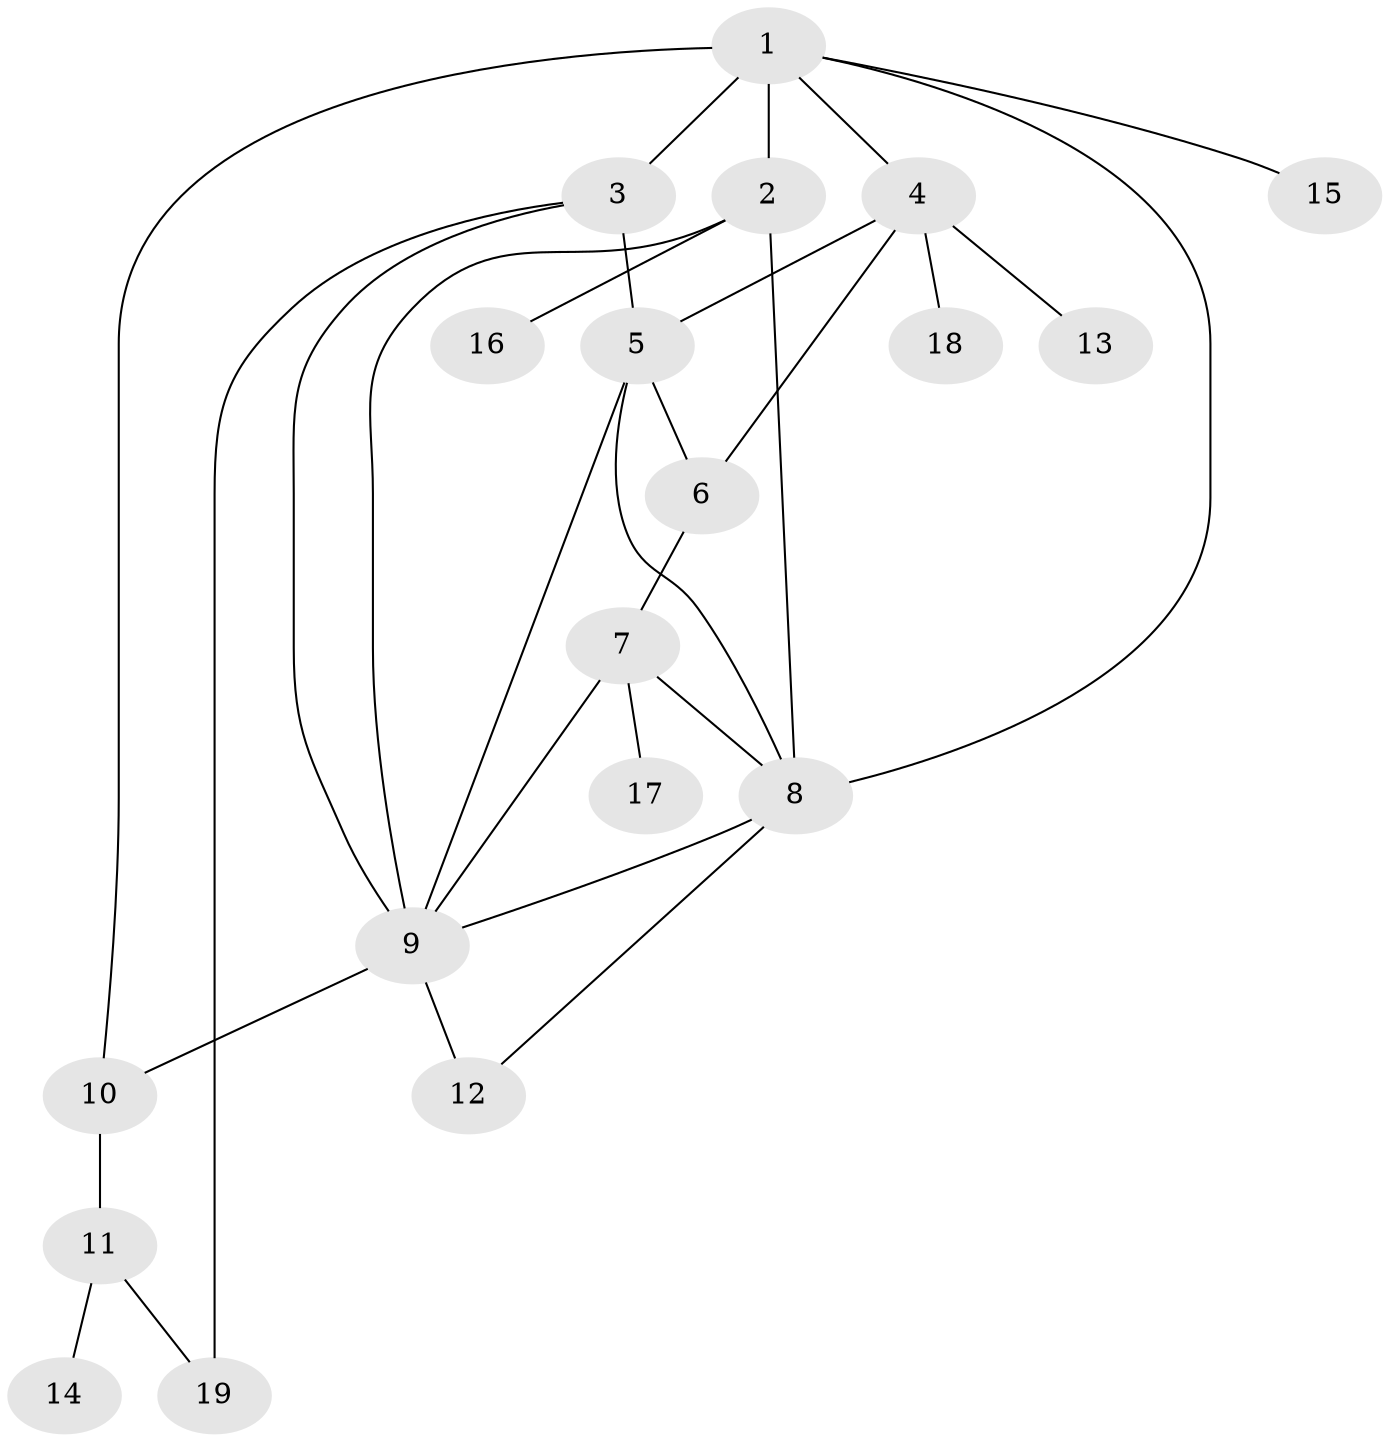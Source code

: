 // original degree distribution, {4: 0.08064516129032258, 3: 0.08064516129032258, 8: 0.03225806451612903, 5: 0.03225806451612903, 7: 0.03225806451612903, 10: 0.03225806451612903, 6: 0.03225806451612903, 2: 0.14516129032258066, 1: 0.532258064516129}
// Generated by graph-tools (version 1.1) at 2025/52/03/04/25 22:52:26]
// undirected, 19 vertices, 30 edges
graph export_dot {
  node [color=gray90,style=filled];
  1;
  2;
  3;
  4;
  5;
  6;
  7;
  8;
  9;
  10;
  11;
  12;
  13;
  14;
  15;
  16;
  17;
  18;
  19;
  1 -- 2 [weight=3.0];
  1 -- 3 [weight=2.0];
  1 -- 4 [weight=1.0];
  1 -- 8 [weight=2.0];
  1 -- 10 [weight=1.0];
  1 -- 15 [weight=1.0];
  2 -- 8 [weight=1.0];
  2 -- 9 [weight=1.0];
  2 -- 16 [weight=1.0];
  3 -- 5 [weight=3.0];
  3 -- 9 [weight=1.0];
  3 -- 19 [weight=1.0];
  4 -- 5 [weight=1.0];
  4 -- 6 [weight=1.0];
  4 -- 13 [weight=1.0];
  4 -- 18 [weight=1.0];
  5 -- 6 [weight=1.0];
  5 -- 8 [weight=1.0];
  5 -- 9 [weight=1.0];
  6 -- 7 [weight=2.0];
  7 -- 8 [weight=1.0];
  7 -- 9 [weight=1.0];
  7 -- 17 [weight=3.0];
  8 -- 9 [weight=1.0];
  8 -- 12 [weight=1.0];
  9 -- 10 [weight=2.0];
  9 -- 12 [weight=1.0];
  10 -- 11 [weight=1.0];
  11 -- 14 [weight=1.0];
  11 -- 19 [weight=1.0];
}
